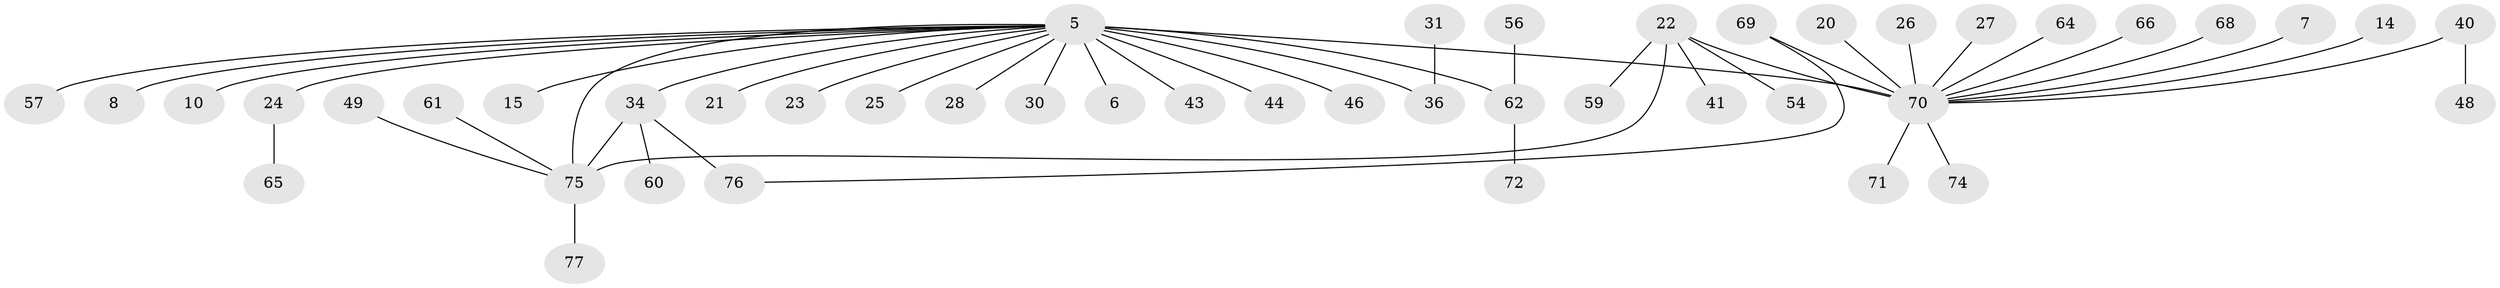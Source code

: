 // original degree distribution, {8: 0.025974025974025976, 12: 0.012987012987012988, 4: 0.06493506493506493, 23: 0.012987012987012988, 1: 0.5064935064935064, 2: 0.16883116883116883, 3: 0.15584415584415584, 7: 0.012987012987012988, 10: 0.012987012987012988, 6: 0.012987012987012988, 5: 0.012987012987012988}
// Generated by graph-tools (version 1.1) at 2025/50/03/04/25 21:50:43]
// undirected, 46 vertices, 48 edges
graph export_dot {
graph [start="1"]
  node [color=gray90,style=filled];
  5 [super="+3"];
  6;
  7;
  8;
  10;
  14;
  15;
  20;
  21 [super="+9"];
  22 [super="+18"];
  23;
  24;
  25;
  26;
  27;
  28;
  30;
  31;
  34;
  36 [super="+11"];
  40;
  41;
  43;
  44 [super="+19"];
  46;
  48;
  49;
  54;
  56;
  57;
  59;
  60;
  61;
  62 [super="+58+32"];
  64;
  65;
  66;
  68;
  69;
  70 [super="+50+47+52"];
  71;
  72;
  74;
  75 [super="+29+51+38+39+55+67+63+73"];
  76 [super="+42"];
  77;
  5 -- 6;
  5 -- 8;
  5 -- 23;
  5 -- 24;
  5 -- 30;
  5 -- 34;
  5 -- 43;
  5 -- 46;
  5 -- 57;
  5 -- 10;
  5 -- 15;
  5 -- 25;
  5 -- 28;
  5 -- 36;
  5 -- 70 [weight=8];
  5 -- 62 [weight=2];
  5 -- 75 [weight=4];
  5 -- 21;
  5 -- 44;
  7 -- 70;
  14 -- 70;
  20 -- 70;
  22 -- 70 [weight=4];
  22 -- 41;
  22 -- 75 [weight=3];
  22 -- 54;
  22 -- 59;
  24 -- 65;
  26 -- 70;
  27 -- 70;
  31 -- 36;
  34 -- 60;
  34 -- 76 [weight=2];
  34 -- 75;
  40 -- 48;
  40 -- 70;
  49 -- 75;
  56 -- 62;
  61 -- 75;
  62 -- 72;
  64 -- 70;
  66 -- 70;
  68 -- 70;
  69 -- 76;
  69 -- 70 [weight=2];
  70 -- 71;
  70 -- 74;
  75 -- 77;
}
